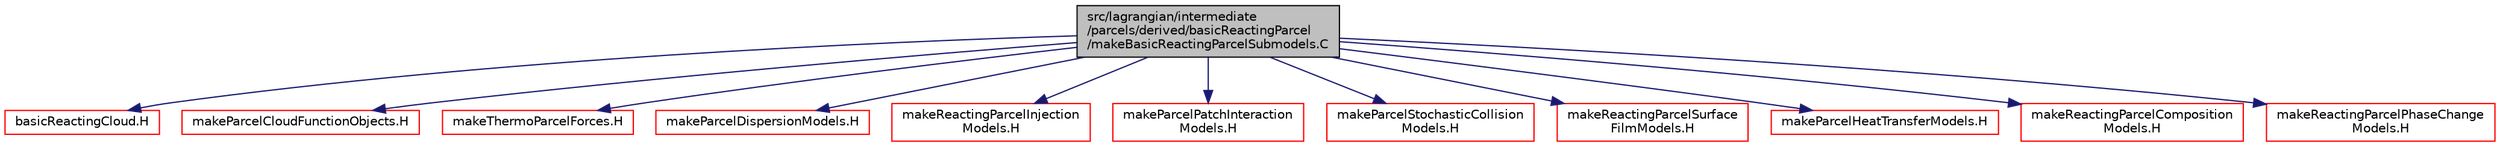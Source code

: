 digraph "src/lagrangian/intermediate/parcels/derived/basicReactingParcel/makeBasicReactingParcelSubmodels.C"
{
  bgcolor="transparent";
  edge [fontname="Helvetica",fontsize="10",labelfontname="Helvetica",labelfontsize="10"];
  node [fontname="Helvetica",fontsize="10",shape=record];
  Node1 [label="src/lagrangian/intermediate\l/parcels/derived/basicReactingParcel\l/makeBasicReactingParcelSubmodels.C",height=0.2,width=0.4,color="black", fillcolor="grey75", style="filled", fontcolor="black"];
  Node1 -> Node2 [color="midnightblue",fontsize="10",style="solid",fontname="Helvetica"];
  Node2 [label="basicReactingCloud.H",height=0.2,width=0.4,color="red",URL="$a06579.html"];
  Node1 -> Node3 [color="midnightblue",fontsize="10",style="solid",fontname="Helvetica"];
  Node3 [label="makeParcelCloudFunctionObjects.H",height=0.2,width=0.4,color="red",URL="$a06641.html"];
  Node1 -> Node4 [color="midnightblue",fontsize="10",style="solid",fontname="Helvetica"];
  Node4 [label="makeThermoParcelForces.H",height=0.2,width=0.4,color="red",URL="$a06659.html"];
  Node1 -> Node5 [color="midnightblue",fontsize="10",style="solid",fontname="Helvetica"];
  Node5 [label="makeParcelDispersionModels.H",height=0.2,width=0.4,color="red",URL="$a06643.html"];
  Node1 -> Node6 [color="midnightblue",fontsize="10",style="solid",fontname="Helvetica"];
  Node6 [label="makeReactingParcelInjection\lModels.H",height=0.2,width=0.4,color="red",URL="$a06656.html"];
  Node1 -> Node7 [color="midnightblue",fontsize="10",style="solid",fontname="Helvetica"];
  Node7 [label="makeParcelPatchInteraction\lModels.H",height=0.2,width=0.4,color="red",URL="$a06647.html"];
  Node1 -> Node8 [color="midnightblue",fontsize="10",style="solid",fontname="Helvetica"];
  Node8 [label="makeParcelStochasticCollision\lModels.H",height=0.2,width=0.4,color="red",URL="$a06648.html"];
  Node1 -> Node9 [color="midnightblue",fontsize="10",style="solid",fontname="Helvetica"];
  Node9 [label="makeReactingParcelSurface\lFilmModels.H",height=0.2,width=0.4,color="red",URL="$a06658.html"];
  Node1 -> Node10 [color="midnightblue",fontsize="10",style="solid",fontname="Helvetica"];
  Node10 [label="makeParcelHeatTransferModels.H",height=0.2,width=0.4,color="red",URL="$a06645.html"];
  Node1 -> Node11 [color="midnightblue",fontsize="10",style="solid",fontname="Helvetica"];
  Node11 [label="makeReactingParcelComposition\lModels.H",height=0.2,width=0.4,color="red",URL="$a06655.html"];
  Node1 -> Node12 [color="midnightblue",fontsize="10",style="solid",fontname="Helvetica"];
  Node12 [label="makeReactingParcelPhaseChange\lModels.H",height=0.2,width=0.4,color="red",URL="$a06657.html"];
}
